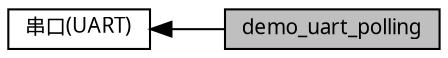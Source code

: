 digraph "demo_uart_polling"
{
  edge [fontname="黑体",fontsize="10",labelfontname="黑体",labelfontsize="10"];
  node [fontname="黑体",fontsize="10",shape=record];
  rankdir=LR;
  Node1 [label="串口(UART)",height=0.2,width=0.4,color="black", fillcolor="white", style="filled",URL="$group__mwv__demo__uart__all.html",tooltip="所有的串口通信相关例程 "];
  Node0 [label="demo_uart_polling",height=0.2,width=0.4,color="black", fillcolor="grey75", style="filled", fontcolor="black"];
  Node1->Node0 [shape=plaintext, dir="back", style="solid"];
}
